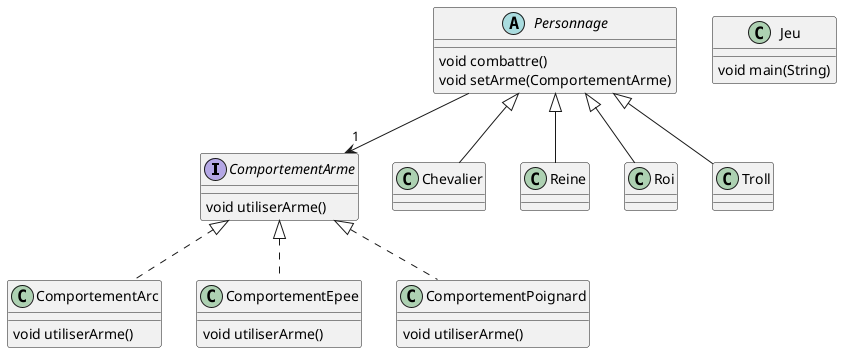 @startuml

' definitions
' -----------

' package "comportements"
interface ComportementArme
' end package

' package "comportements.impl"
class ComportementArc
class ComportementEpee
class ComportementPoignard
' end package

' package "appli"
class Chevalier
class Jeu
abstract Personnage
class Reine
class Roi
class Troll
' end package

' content
' -------

' Jeu:
Jeu : void main(String)

' Reine:
Personnage <|-- Reine

' ComportementEpee:
ComportementArme <|.. ComportementEpee
ComportementEpee : void utiliserArme()

' ComportementArme:
ComportementArme : void utiliserArme()

' ComportementPoignard:
ComportementArme <|.. ComportementPoignard
ComportementPoignard : void utiliserArme()

' Roi:
Personnage <|-- Roi

' Troll:
Personnage <|-- Troll

' Chevalier:
Personnage <|-- Chevalier

' Personnage:
Personnage --> "1" ComportementArme
Personnage : void combattre()
Personnage : void setArme(ComportementArme)

' ComportementArc:
ComportementArme <|.. ComportementArc
ComportementArc : void utiliserArme()

@enduml
